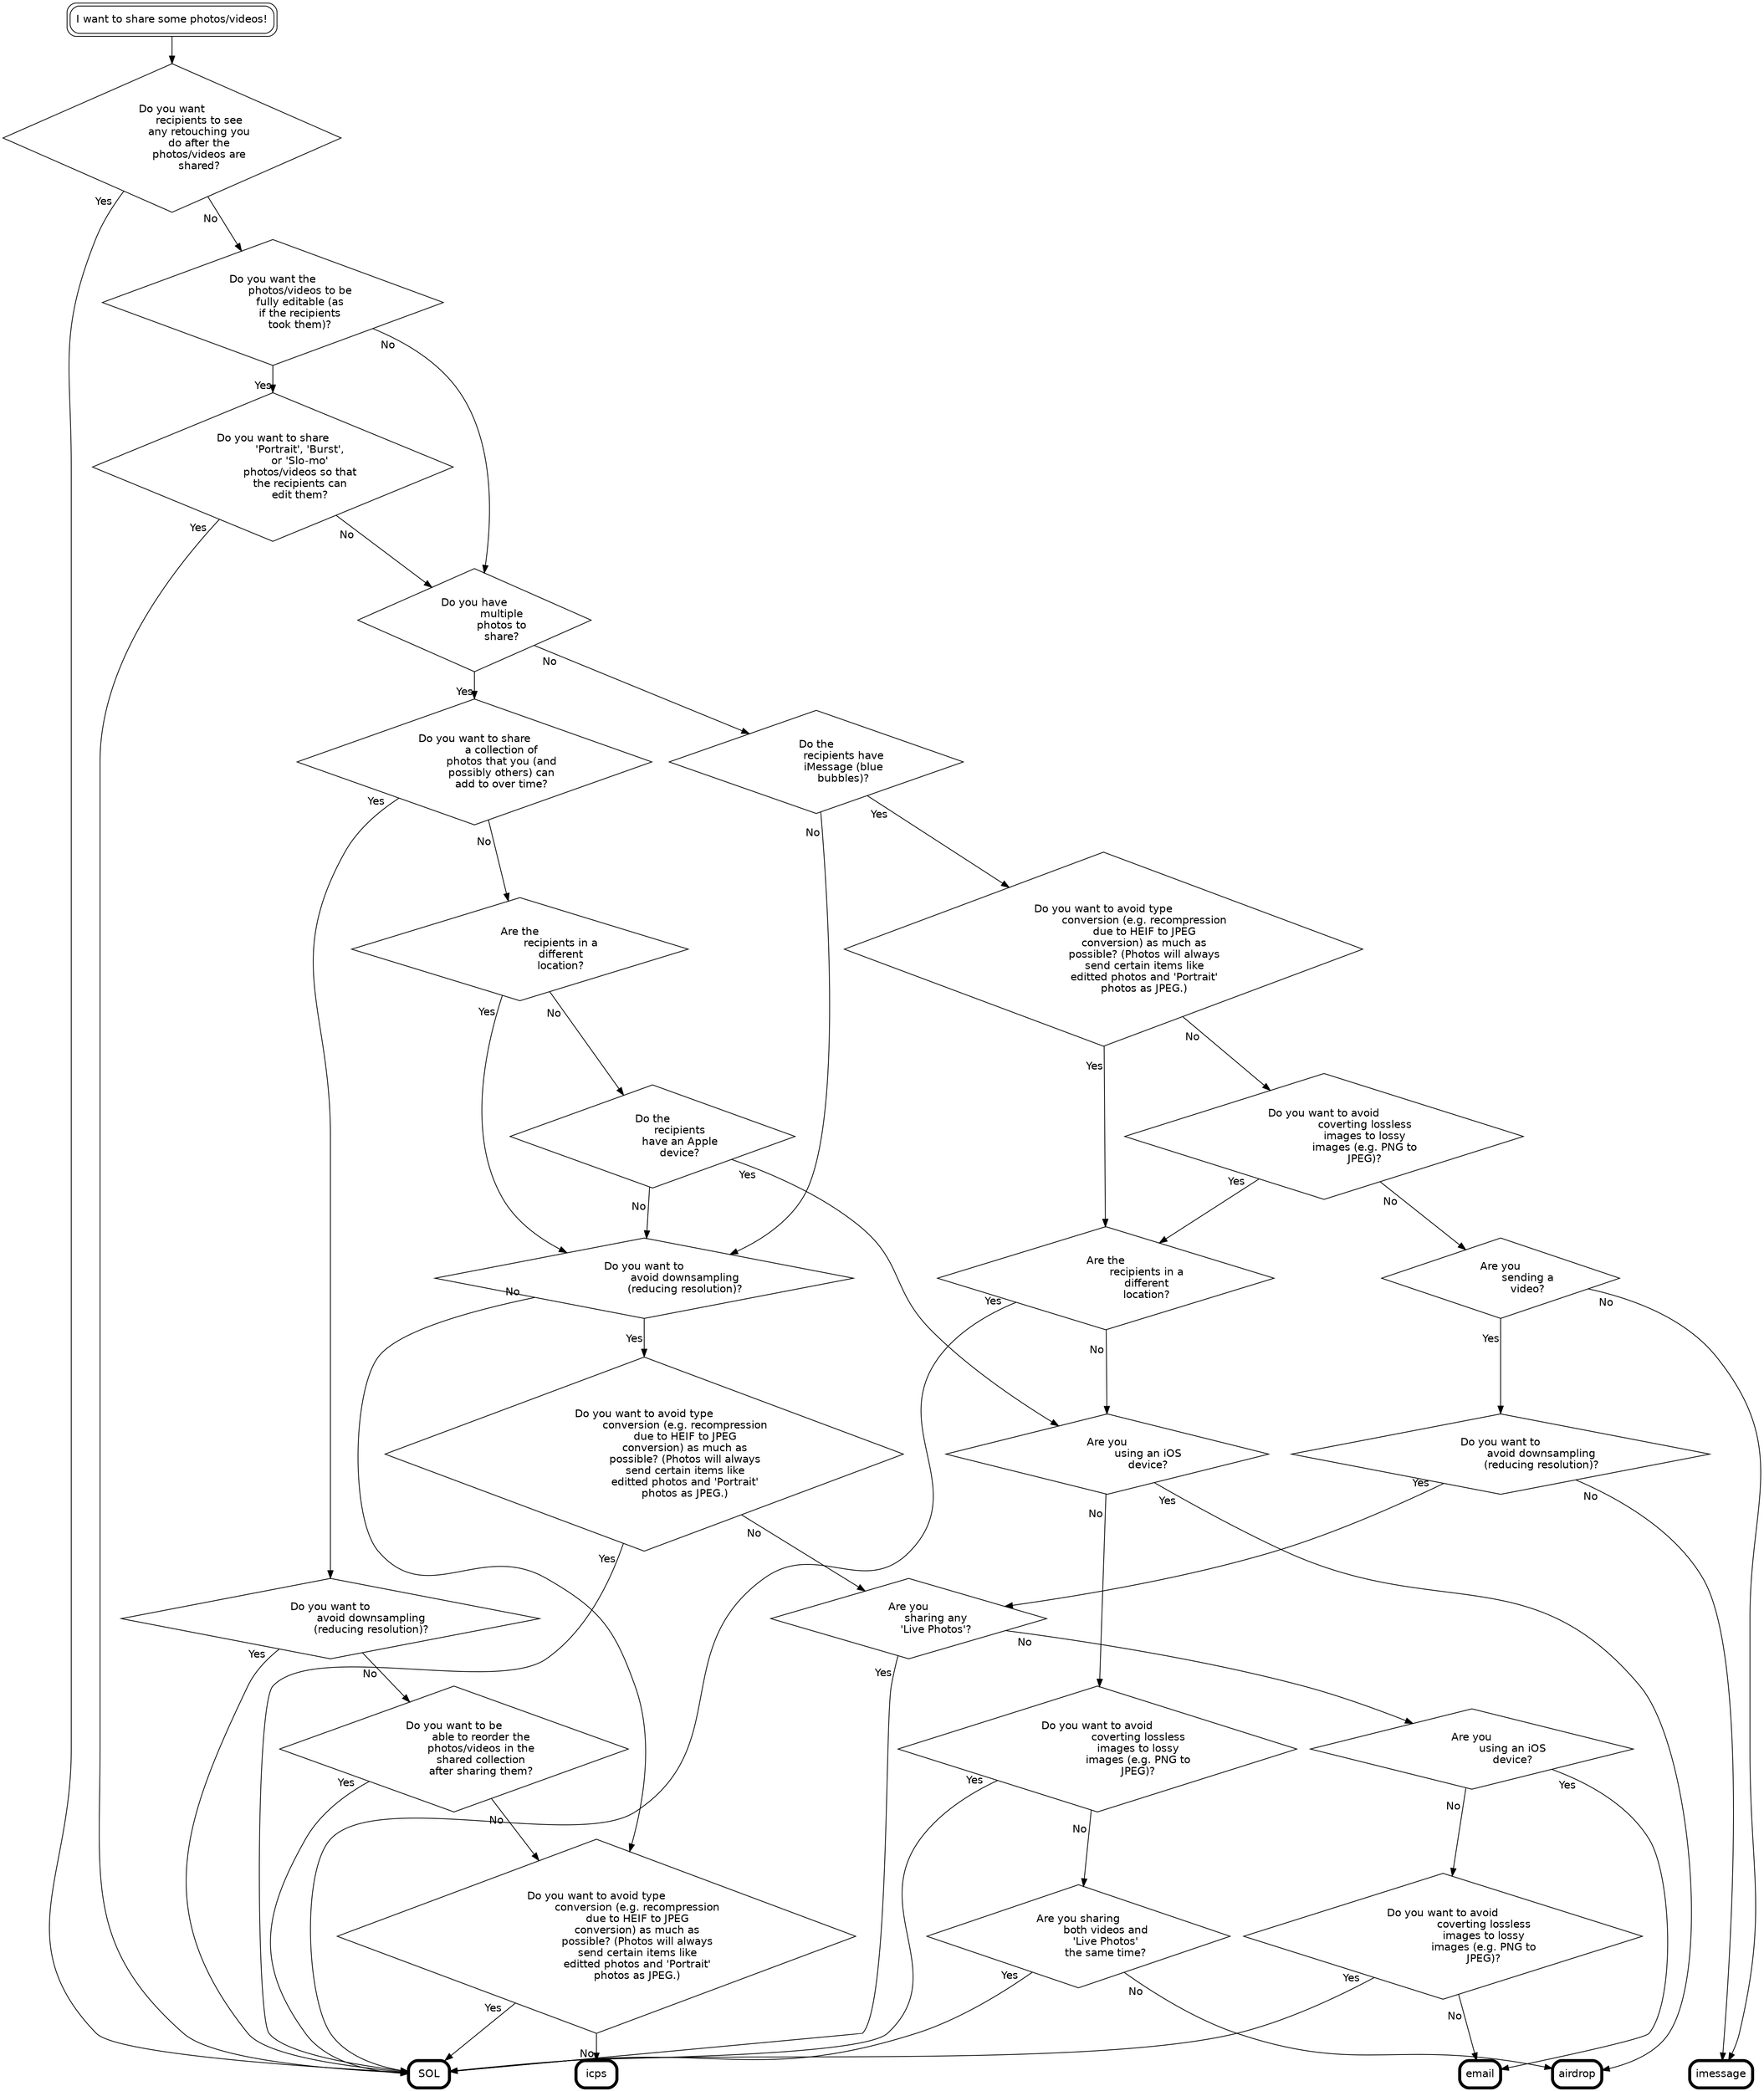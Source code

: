 
// Comprehensive Guide to Sharing with Apple Photos
// list sources
// other bugs:
// burst in ios album vs mac album
// Mac siliently failed to share some items (a GIF and a time lapse) for a while.

//   System Version:	macOS 10.13.2 (17C205)
// Photos Version 3.0 (3251.12.190)

// iPhone X: 11.2.2
// iPhone 711.2
// both then: 11.2.5

digraph apple_photos {
	graph [fontname = "helvetica"];
	node [fontname = "helvetica"];
	edge [fontname = "helvetica"];


	#rankdir=LR;
	{
		node [shape=rect, style="rounded", peripheries=2];
		want_to_share [label="I want to share some photos/videos!"];
	}

	{
		node [shape=rect, style="rounded", penwidth=4];
		rank = max;
		rankdir = LR;

		SOL;
		airdrop;
		email;
		imessage;
		icps;
		// export / import (skipping for now, because this is only Mac, and also complicated by original/non wonk. And it's really not a "sharing option")

		/* SOL [label="S.O.L.
			There is no way to do this with Apple Photos."];
		// todo: have notes as to why each of these works given the choices
		airdrop [label="Use AirDrop
			AirDrop preserves ____
			___ note about processing time and related failure ___
			reconverted editted/portriat
			intermitent fail: slo-mo, screenshot lost type tag.
			from-ios-to-ios: slo-mo lost type tag.
			from-Mac-to-mac
			ios note: certain type's metadata lost
			mac note: if photo/live: choose "Photos". if videos, can use finder, and drag into Photos, but certain metadata will be lost
			If you AirDrop to a Mac be sure the recipient chooses to ___ - which is not the default option - otherwise Live Photos, ____ will not send correctly.
			(If you try to AirDrop to your own Mac the photos are automatically sent to the Finder, so Live Photos, ____ will never send correctly.)"];
			todo: test airdrop to own iPhone? (from mac?)
			todo: test airdop from-mac+dnd
		email [label="Send via Email
			todo: check all type imports
			w/ maildrop, w/ actual size
			from-ios: no video downres, no png->jpeg, DOES heif -> JPEG,
			from-mac: png->jpeg, video downres, heif -> JPEG,
			from-mac: dnd: no video downres, no png->jpeg, DOES heif -> JPEG,
			note about actual size, JPEG conversion, lossy special types"];
		imessage [label="Send via iMessage
			ios-to-ios:
				- does lossy to lossy
				- does png to jpeg.
				- slo mo, selfie, and screenshot tagging lost
				- scaled down video
			mac-to-ios:
				- can't choose >1 video
				- same as ios-to-ios
			mac-to-ios: dnd: crashed Photos the first time. second time I had all the images in the message, but it only sent some of them (the others were left in the text feild)
				- same as ios-to-ios
				- added lost types:  live.
			make sure not to MMS???"];
		icps [label="Send via iCloud Photo Sharing
			todo: note about public links, as needed
			steps for limits: https://support.apple.com/en-us/HT202786, https://support.apple.com/en-us/HT202299
			lossy"]; */
	}

	node [shape=diamond];

	want_to_share -> retouch;

	retouch [label="Do you want
		recipients to see
		any retouching you
		do after the
		photos/videos are
		shared?"];
	editable [label="Do you want the
		photos/videos to be
		fully editable (as
		if the recipients
		took them)?"];
	editable_portrait_etc [label="Do you want to share
		'Portrait', 'Burst',
		or 'Slo-mo'
		photos/videos so that
		the recipients can
		edit them?"];
	multiple_photos [label="Do you have
		multiple
		photos to
		share?"];
	want_collection [label="Do you want to share
		a collection of
		photos that you (and
		possibly others) can
		add to over time?"];
	{
		node [label="Do you want to avoid type
			conversion (e.g. recompression
			due to HEIF to JPEG
			conversion) as much as
			possible? (Photos will always
			send certain items like
			editted photos and 'Portrait'
			photos as JPEG.)"]; # todo: note on how to set such up, less quality, larger size. should test editted video
		avoid_convert_type_lossy_to_lossy__icps;
		avoid_convert_type_lossy_to_lossy__email;
		avoid_convert_type_lossy_to_lossy__imessage;
	}
	reordering [label="Do you want to be
		able to reorder the
		photos/videos in the
		shared collection
		after sharing them?"];
	{
		node [label="Do you want to
			avoid downsampling
			(reducing resolution)?"];
		avoid_downres__collection;
		avoid_downres__email_or_icps;
		avoid_downres__video__imessage;
	}
	have_apple__imessage [label="Do the
		recipients have
		iMessage (blue
		bubbles)?"]; // are you sure everyone has an apple device
	video__imessage [label="Are you
		sending a
		video?"];
	{
		node [label="Are the
			recipients in a
			different
			location?"];
		far_away;
		far_away__imessage;
	}
	have_apple__airdrop [label="Do the
		recipients
		have an Apple
		device?"];
	have_live_photo_etc__email [label="Are you
		sharing any
		'Live Photos'?"];
	{
		node [label="Are you
			using an iOS
			device?"];
		from_ios__airdrop;
		from_ios__email;
	}
	{
		node [label="Do you want to avoid
			coverting lossless
			images to lossy
			images (e.g. PNG to
			JPEG)?"];
		avoid_convert_type_lossless_to_lossy__airdrop_mac;
		avoid_convert_type_lossless_to_lossy__imessage;
		avoid_convert_type_lossless_to_lossy__email_mac;
	}
	airdrop_mac_mixed [label="Are you sharing
		both videos and
		'Live Photos'
		the same time?"];

	edge [labeldistance=3];

	retouch -> editable [taillabel="No"];
	retouch -> SOL [taillabel="Yes"];

	editable -> multiple_photos [taillabel="No"];
	editable -> editable_portrait_etc [taillabel="Yes"];

	editable_portrait_etc -> multiple_photos [taillabel="No"];
	editable_portrait_etc -> SOL [taillabel="Yes"];

	multiple_photos -> have_apple__imessage [taillabel="No"];
	multiple_photos -> want_collection [taillabel="Yes"];

	want_collection -> far_away [taillabel="No"];
	want_collection -> avoid_downres__collection [taillabel="Yes"];

	avoid_downres__collection -> reordering [taillabel="No"];
	avoid_downres__collection -> SOL [taillabel="Yes"];

	reordering -> avoid_convert_type_lossy_to_lossy__icps [taillabel="No"];
	reordering -> SOL [taillabel="Yes"];

	have_apple__imessage -> avoid_downres__email_or_icps [taillabel="No"];
	have_apple__imessage -> avoid_convert_type_lossy_to_lossy__imessage [taillabel="Yes"];

	avoid_convert_type_lossy_to_lossy__imessage -> avoid_convert_type_lossless_to_lossy__imessage [taillabel="No"];
	avoid_convert_type_lossy_to_lossy__imessage -> far_away__imessage [taillabel="Yes"];

	avoid_convert_type_lossless_to_lossy__imessage -> video__imessage [taillabel="No"];
	avoid_convert_type_lossless_to_lossy__imessage -> far_away__imessage [taillabel="Yes"];

	far_away__imessage -> from_ios__airdrop [taillabel="No"];
	far_away__imessage -> SOL [taillabel="Yes"];

	video__imessage -> avoid_downres__video__imessage [taillabel="Yes"];
	video__imessage -> imessage [taillabel="No"];

	avoid_downres__video__imessage -> have_live_photo_etc__email [taillabel="Yes"];
	avoid_downres__video__imessage -> imessage [taillabel="No"];

	far_away -> have_apple__airdrop [taillabel="No"];
	far_away -> avoid_downres__email_or_icps [taillabel="Yes"];

	have_apple__airdrop -> avoid_downres__email_or_icps [taillabel="No"];
	have_apple__airdrop -> from_ios__airdrop [taillabel="Yes"];

	from_ios__airdrop -> avoid_convert_type_lossless_to_lossy__airdrop_mac [taillabel="No"];
	from_ios__airdrop -> airdrop [taillabel="Yes"];

	avoid_convert_type_lossless_to_lossy__airdrop_mac -> airdrop_mac_mixed [taillabel="No"];
	avoid_convert_type_lossless_to_lossy__airdrop_mac -> SOL [taillabel="Yes"];

	airdrop_mac_mixed -> airdrop [taillabel="No"];
	airdrop_mac_mixed -> SOL [taillabel="Yes"];

	/* avoid_convert_type_lossy_to_lossy -> avoid_downres__email [taillabel="No"];
	avoid_convert_type_lossy_to_lossy -> SOL [taillabel="Yes"]; */

	avoid_downres__email_or_icps -> avoid_convert_type_lossy_to_lossy__icps [taillabel="No"];
	avoid_downres__email_or_icps -> avoid_convert_type_lossy_to_lossy__email [taillabel="Yes"];

	avoid_convert_type_lossy_to_lossy__icps -> icps [taillabel="No"];
	avoid_convert_type_lossy_to_lossy__icps -> SOL [taillabel="Yes"];

	avoid_convert_type_lossy_to_lossy__email -> have_live_photo_etc__email [taillabel="No"];
	avoid_convert_type_lossy_to_lossy__email -> SOL [taillabel="Yes"];

	have_live_photo_etc__email -> from_ios__email [taillabel="No"]; // todo: add recipient device check
	have_live_photo_etc__email -> SOL [taillabel="Yes"];

	from_ios__email -> avoid_convert_type_lossless_to_lossy__email_mac [taillabel="No"];
	from_ios__email -> email [taillabel="Yes"];

	avoid_convert_type_lossless_to_lossy__email_mac -> email [taillabel="No"];
	avoid_convert_type_lossless_to_lossy__email_mac -> SOL [taillabel="Yes"];

	/* {
		rank=same;
		airdrop_ios_note;
		airdrop_mac_note;
	}

	{
		rank=same;
		avoid_convert_type_lossy_to_lossy__collection;
		far_away;
	}

	{
		rank = same;
		have_apple__airdrop;
		avoid_downres__collection;
	}

	/* {
		rank = same;
		reordering;
		avoid_convert_type_lossy_to_lossy;
	} */

	/*
	{
		rank=same;
		avoid_convert_type_lossless_to_lossy__airdrop_mac;
		avoid_downres__email_or_icps; //far_away;
	}*/

	{
		SOL -> icps -> email -> airdrop -> imessage [ style=invis ];
	}

	/* {
		rank = same;
		have_apple__imessage -> want_collection [ style=invis ];
		rankdir = LR;
	}

	{
		rank = same;
		have_live_photo_etc__email -> icps [ style=invis ];
		rankdir = LR;
	} */




}

// taillabel, headlabel, lp
